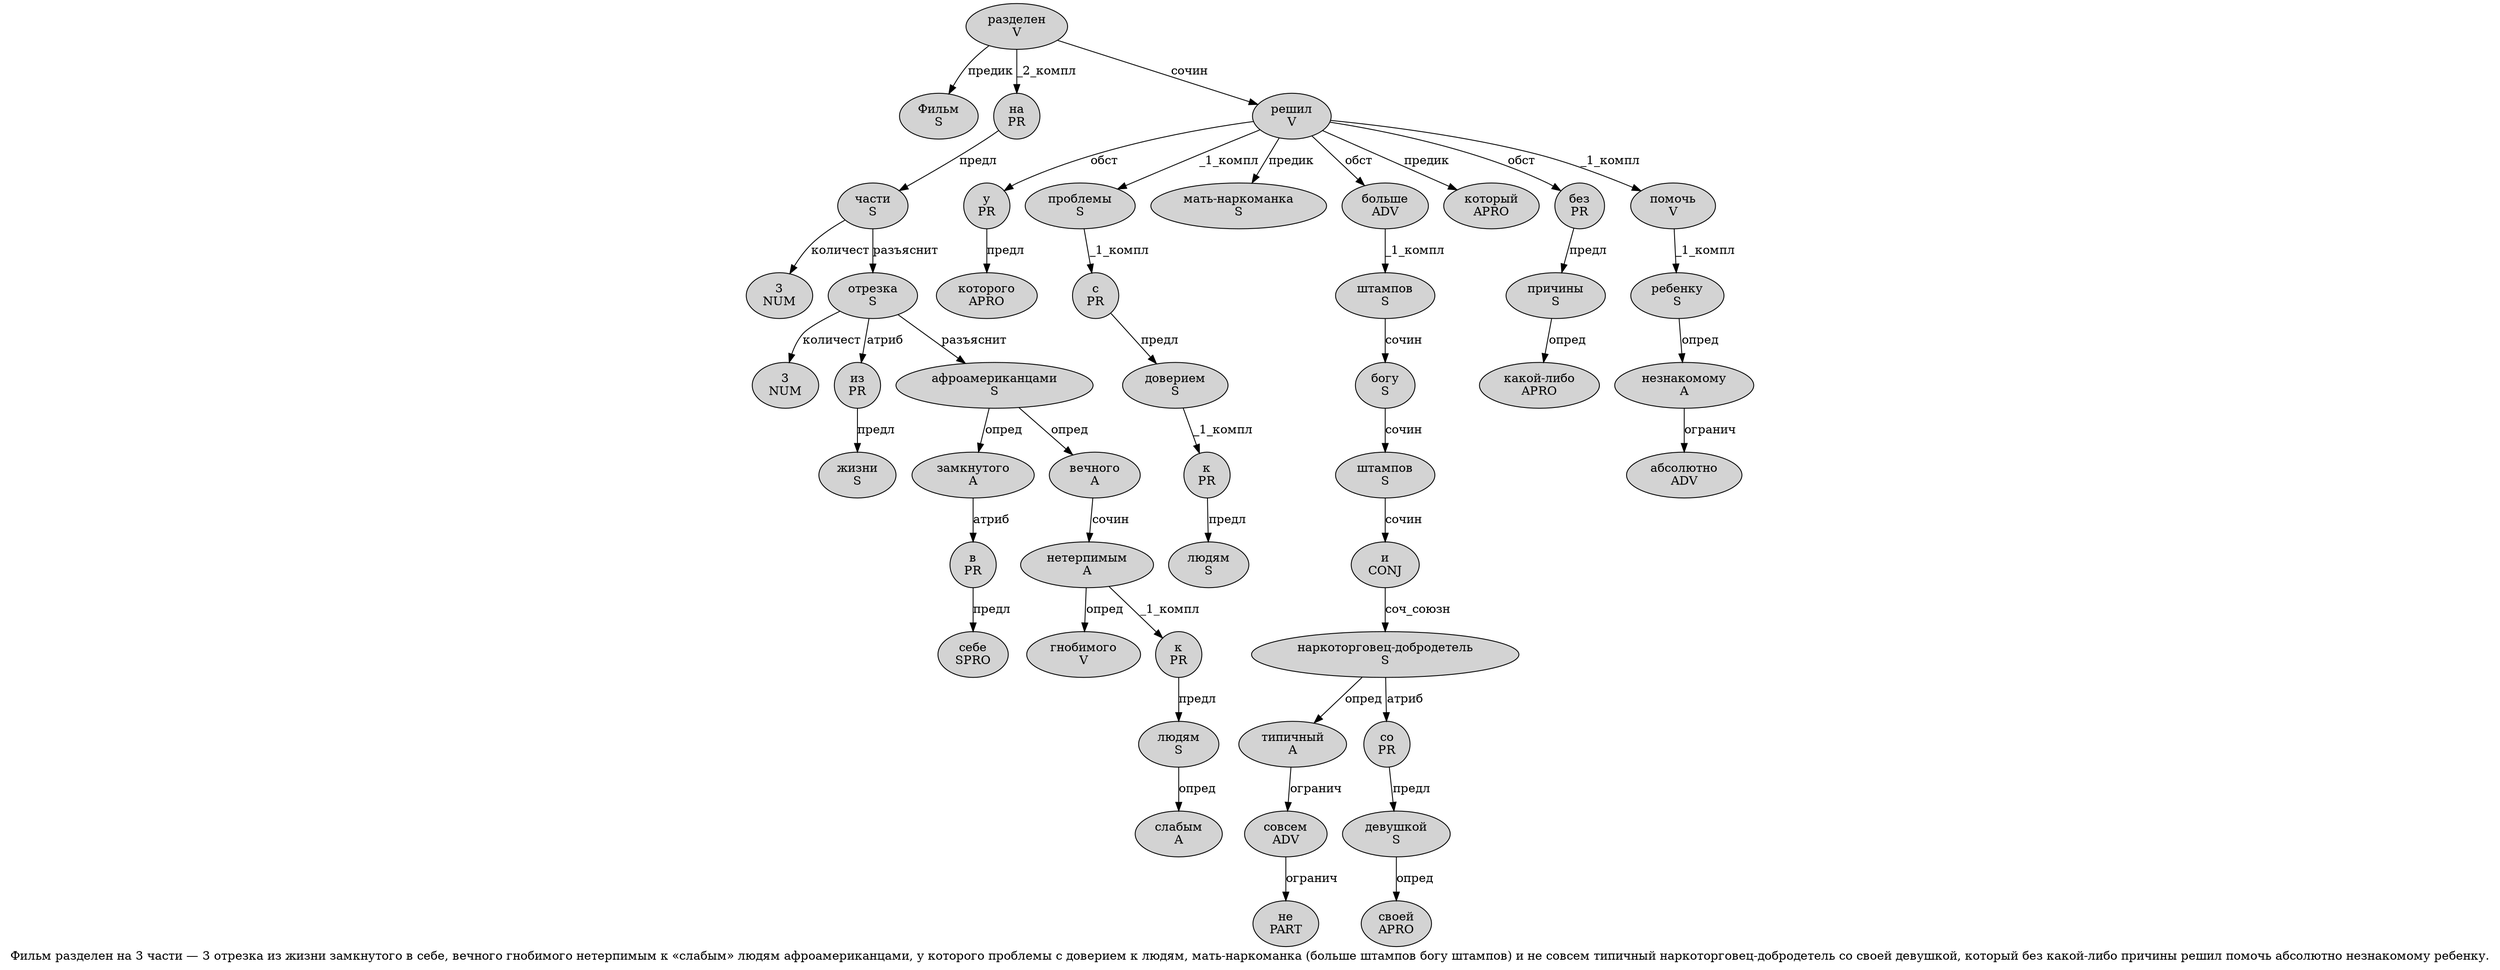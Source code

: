 digraph SENTENCE_4212 {
	graph [label="Фильм разделен на 3 части — 3 отрезка из жизни замкнутого в себе, вечного гнобимого нетерпимым к «слабым» людям афроамериканцами, у которого проблемы с доверием к людям, мать-наркоманка (больше штампов богу штампов) и не совсем типичный наркоторговец-добродетель со своей девушкой, который без какой-либо причины решил помочь абсолютно незнакомому ребенку."]
	node [style=filled]
		0 [label="Фильм
S" color="" fillcolor=lightgray penwidth=1 shape=ellipse]
		1 [label="разделен
V" color="" fillcolor=lightgray penwidth=1 shape=ellipse]
		2 [label="на
PR" color="" fillcolor=lightgray penwidth=1 shape=ellipse]
		3 [label="3
NUM" color="" fillcolor=lightgray penwidth=1 shape=ellipse]
		4 [label="части
S" color="" fillcolor=lightgray penwidth=1 shape=ellipse]
		6 [label="3
NUM" color="" fillcolor=lightgray penwidth=1 shape=ellipse]
		7 [label="отрезка
S" color="" fillcolor=lightgray penwidth=1 shape=ellipse]
		8 [label="из
PR" color="" fillcolor=lightgray penwidth=1 shape=ellipse]
		9 [label="жизни
S" color="" fillcolor=lightgray penwidth=1 shape=ellipse]
		10 [label="замкнутого
A" color="" fillcolor=lightgray penwidth=1 shape=ellipse]
		11 [label="в
PR" color="" fillcolor=lightgray penwidth=1 shape=ellipse]
		12 [label="себе
SPRO" color="" fillcolor=lightgray penwidth=1 shape=ellipse]
		14 [label="вечного
A" color="" fillcolor=lightgray penwidth=1 shape=ellipse]
		15 [label="гнобимого
V" color="" fillcolor=lightgray penwidth=1 shape=ellipse]
		16 [label="нетерпимым
A" color="" fillcolor=lightgray penwidth=1 shape=ellipse]
		17 [label="к
PR" color="" fillcolor=lightgray penwidth=1 shape=ellipse]
		19 [label="слабым
A" color="" fillcolor=lightgray penwidth=1 shape=ellipse]
		21 [label="людям
S" color="" fillcolor=lightgray penwidth=1 shape=ellipse]
		22 [label="афроамериканцами
S" color="" fillcolor=lightgray penwidth=1 shape=ellipse]
		24 [label="у
PR" color="" fillcolor=lightgray penwidth=1 shape=ellipse]
		25 [label="которого
APRO" color="" fillcolor=lightgray penwidth=1 shape=ellipse]
		26 [label="проблемы
S" color="" fillcolor=lightgray penwidth=1 shape=ellipse]
		27 [label="с
PR" color="" fillcolor=lightgray penwidth=1 shape=ellipse]
		28 [label="доверием
S" color="" fillcolor=lightgray penwidth=1 shape=ellipse]
		29 [label="к
PR" color="" fillcolor=lightgray penwidth=1 shape=ellipse]
		30 [label="людям
S" color="" fillcolor=lightgray penwidth=1 shape=ellipse]
		32 [label="мать-наркоманка
S" color="" fillcolor=lightgray penwidth=1 shape=ellipse]
		34 [label="больше
ADV" color="" fillcolor=lightgray penwidth=1 shape=ellipse]
		35 [label="штампов
S" color="" fillcolor=lightgray penwidth=1 shape=ellipse]
		36 [label="богу
S" color="" fillcolor=lightgray penwidth=1 shape=ellipse]
		37 [label="штампов
S" color="" fillcolor=lightgray penwidth=1 shape=ellipse]
		39 [label="и
CONJ" color="" fillcolor=lightgray penwidth=1 shape=ellipse]
		40 [label="не
PART" color="" fillcolor=lightgray penwidth=1 shape=ellipse]
		41 [label="совсем
ADV" color="" fillcolor=lightgray penwidth=1 shape=ellipse]
		42 [label="типичный
A" color="" fillcolor=lightgray penwidth=1 shape=ellipse]
		43 [label="наркоторговец-добродетель
S" color="" fillcolor=lightgray penwidth=1 shape=ellipse]
		44 [label="со
PR" color="" fillcolor=lightgray penwidth=1 shape=ellipse]
		45 [label="своей
APRO" color="" fillcolor=lightgray penwidth=1 shape=ellipse]
		46 [label="девушкой
S" color="" fillcolor=lightgray penwidth=1 shape=ellipse]
		48 [label="который
APRO" color="" fillcolor=lightgray penwidth=1 shape=ellipse]
		49 [label="без
PR" color="" fillcolor=lightgray penwidth=1 shape=ellipse]
		50 [label="какой-либо
APRO" color="" fillcolor=lightgray penwidth=1 shape=ellipse]
		51 [label="причины
S" color="" fillcolor=lightgray penwidth=1 shape=ellipse]
		52 [label="решил
V" color="" fillcolor=lightgray penwidth=1 shape=ellipse]
		53 [label="помочь
V" color="" fillcolor=lightgray penwidth=1 shape=ellipse]
		54 [label="абсолютно
ADV" color="" fillcolor=lightgray penwidth=1 shape=ellipse]
		55 [label="незнакомому
A" color="" fillcolor=lightgray penwidth=1 shape=ellipse]
		56 [label="ребенку
S" color="" fillcolor=lightgray penwidth=1 shape=ellipse]
			39 -> 43 [label="соч_союзн"]
			37 -> 39 [label="сочин"]
			24 -> 25 [label="предл"]
			49 -> 51 [label="предл"]
			11 -> 12 [label="предл"]
			27 -> 28 [label="предл"]
			21 -> 19 [label="опред"]
			26 -> 27 [label="_1_компл"]
			43 -> 42 [label="опред"]
			43 -> 44 [label="атриб"]
			28 -> 29 [label="_1_компл"]
			22 -> 10 [label="опред"]
			22 -> 14 [label="опред"]
			14 -> 16 [label="сочин"]
			34 -> 35 [label="_1_компл"]
			52 -> 24 [label="обст"]
			52 -> 26 [label="_1_компл"]
			52 -> 32 [label="предик"]
			52 -> 34 [label="обст"]
			52 -> 48 [label="предик"]
			52 -> 49 [label="обст"]
			52 -> 53 [label="_1_компл"]
			55 -> 54 [label="огранич"]
			42 -> 41 [label="огранич"]
			4 -> 3 [label="количест"]
			4 -> 7 [label="разъяснит"]
			8 -> 9 [label="предл"]
			16 -> 15 [label="опред"]
			16 -> 17 [label="_1_компл"]
			56 -> 55 [label="опред"]
			44 -> 46 [label="предл"]
			46 -> 45 [label="опред"]
			35 -> 36 [label="сочин"]
			2 -> 4 [label="предл"]
			7 -> 6 [label="количест"]
			7 -> 8 [label="атриб"]
			7 -> 22 [label="разъяснит"]
			36 -> 37 [label="сочин"]
			17 -> 21 [label="предл"]
			1 -> 0 [label="предик"]
			1 -> 2 [label="_2_компл"]
			1 -> 52 [label="сочин"]
			53 -> 56 [label="_1_компл"]
			51 -> 50 [label="опред"]
			41 -> 40 [label="огранич"]
			29 -> 30 [label="предл"]
			10 -> 11 [label="атриб"]
}
